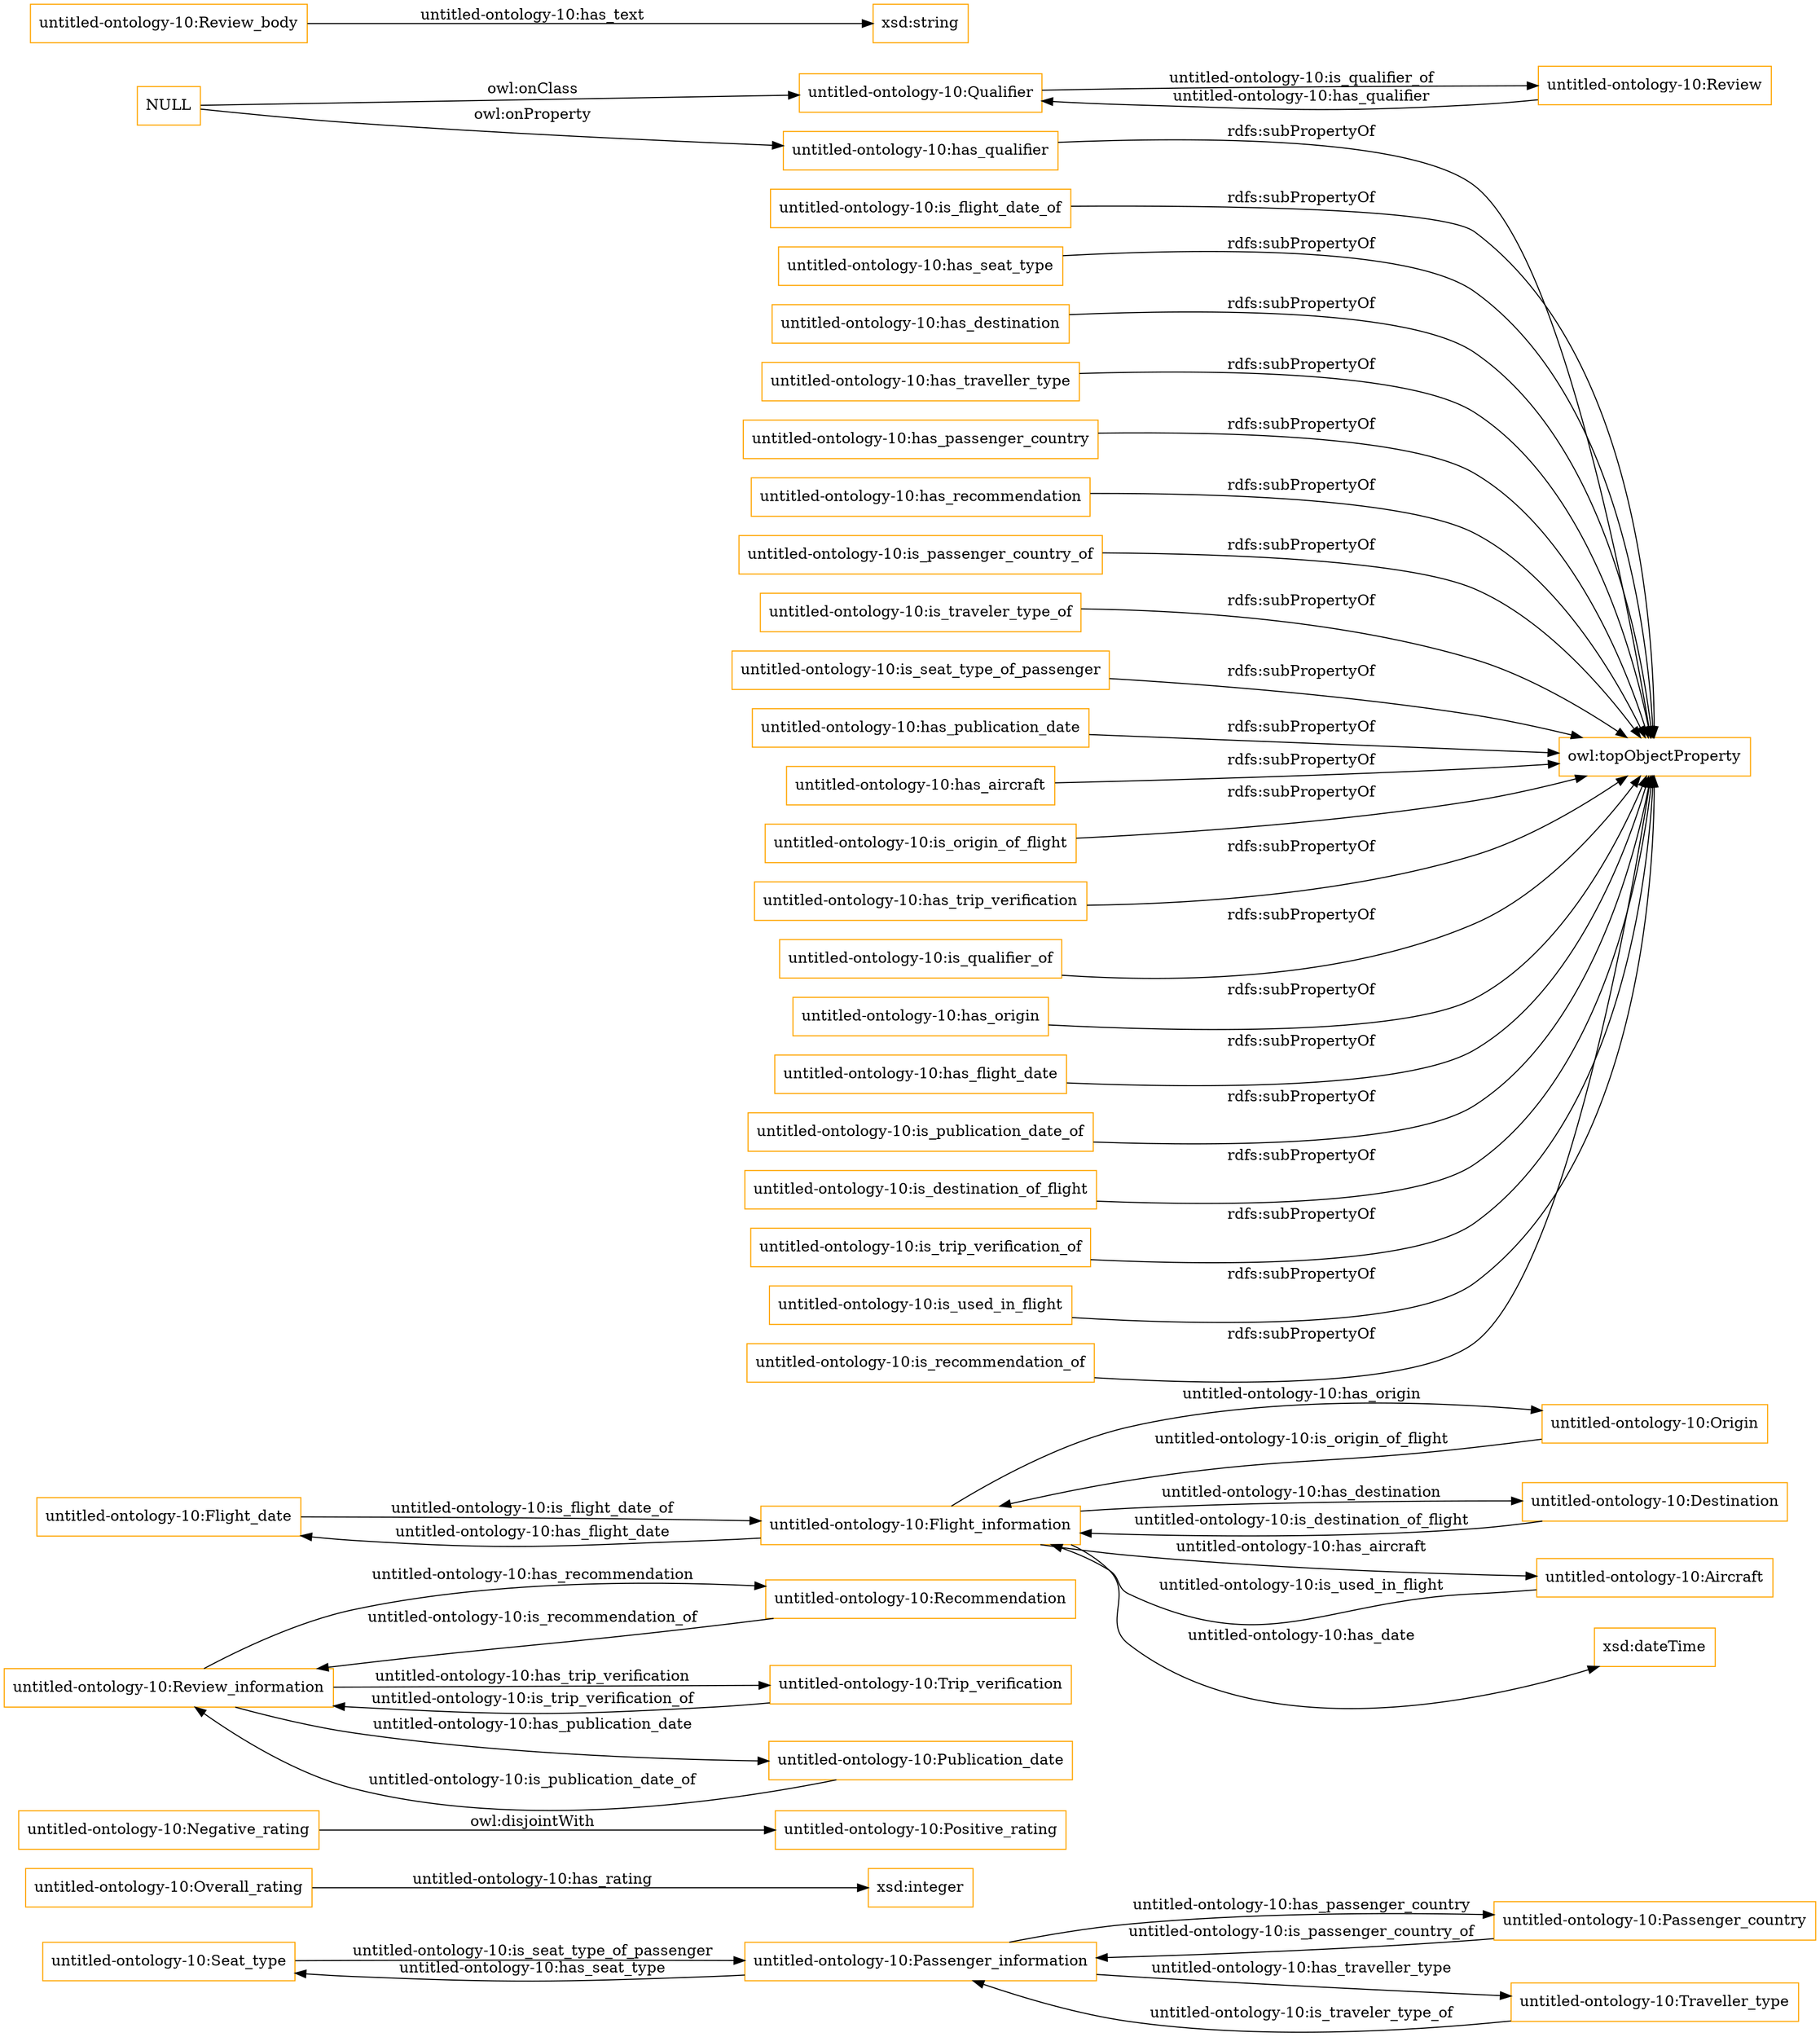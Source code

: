 digraph ar2dtool_diagram { 
rankdir=LR;
size="1501"
node [shape = rectangle, color="orange"]; "untitled-ontology-10:Seat_type" "untitled-ontology-10:Overall_rating" "untitled-ontology-10:Positive_rating" "untitled-ontology-10:Review_information" "untitled-ontology-10:Flight_date" "untitled-ontology-10:Qualifier" "untitled-ontology-10:Origin" "untitled-ontology-10:Negative_rating" "untitled-ontology-10:Destination" "untitled-ontology-10:Recommendation" "untitled-ontology-10:Flight_information" "untitled-ontology-10:Trip_verification" "untitled-ontology-10:Passenger_country" "untitled-ontology-10:Traveller_type" "untitled-ontology-10:Aircraft" "untitled-ontology-10:Review_body" "untitled-ontology-10:Review" "untitled-ontology-10:Passenger_information" "untitled-ontology-10:Publication_date" ; /*classes style*/
	"NULL" -> "untitled-ontology-10:Qualifier" [ label = "owl:onClass" ];
	"NULL" -> "untitled-ontology-10:has_qualifier" [ label = "owl:onProperty" ];
	"untitled-ontology-10:is_flight_date_of" -> "owl:topObjectProperty" [ label = "rdfs:subPropertyOf" ];
	"untitled-ontology-10:has_seat_type" -> "owl:topObjectProperty" [ label = "rdfs:subPropertyOf" ];
	"untitled-ontology-10:has_destination" -> "owl:topObjectProperty" [ label = "rdfs:subPropertyOf" ];
	"untitled-ontology-10:has_traveller_type" -> "owl:topObjectProperty" [ label = "rdfs:subPropertyOf" ];
	"untitled-ontology-10:has_passenger_country" -> "owl:topObjectProperty" [ label = "rdfs:subPropertyOf" ];
	"untitled-ontology-10:has_recommendation" -> "owl:topObjectProperty" [ label = "rdfs:subPropertyOf" ];
	"untitled-ontology-10:is_passenger_country_of" -> "owl:topObjectProperty" [ label = "rdfs:subPropertyOf" ];
	"untitled-ontology-10:is_traveler_type_of" -> "owl:topObjectProperty" [ label = "rdfs:subPropertyOf" ];
	"untitled-ontology-10:is_seat_type_of_passenger" -> "owl:topObjectProperty" [ label = "rdfs:subPropertyOf" ];
	"untitled-ontology-10:has_publication_date" -> "owl:topObjectProperty" [ label = "rdfs:subPropertyOf" ];
	"untitled-ontology-10:has_aircraft" -> "owl:topObjectProperty" [ label = "rdfs:subPropertyOf" ];
	"untitled-ontology-10:is_origin_of_flight" -> "owl:topObjectProperty" [ label = "rdfs:subPropertyOf" ];
	"untitled-ontology-10:has_trip_verification" -> "owl:topObjectProperty" [ label = "rdfs:subPropertyOf" ];
	"untitled-ontology-10:is_qualifier_of" -> "owl:topObjectProperty" [ label = "rdfs:subPropertyOf" ];
	"untitled-ontology-10:has_origin" -> "owl:topObjectProperty" [ label = "rdfs:subPropertyOf" ];
	"untitled-ontology-10:has_flight_date" -> "owl:topObjectProperty" [ label = "rdfs:subPropertyOf" ];
	"untitled-ontology-10:is_publication_date_of" -> "owl:topObjectProperty" [ label = "rdfs:subPropertyOf" ];
	"untitled-ontology-10:is_destination_of_flight" -> "owl:topObjectProperty" [ label = "rdfs:subPropertyOf" ];
	"untitled-ontology-10:is_trip_verification_of" -> "owl:topObjectProperty" [ label = "rdfs:subPropertyOf" ];
	"untitled-ontology-10:has_qualifier" -> "owl:topObjectProperty" [ label = "rdfs:subPropertyOf" ];
	"untitled-ontology-10:is_used_in_flight" -> "owl:topObjectProperty" [ label = "rdfs:subPropertyOf" ];
	"untitled-ontology-10:is_recommendation_of" -> "owl:topObjectProperty" [ label = "rdfs:subPropertyOf" ];
	"untitled-ontology-10:Negative_rating" -> "untitled-ontology-10:Positive_rating" [ label = "owl:disjointWith" ];
	"untitled-ontology-10:Overall_rating" -> "xsd:integer" [ label = "untitled-ontology-10:has_rating" ];
	"untitled-ontology-10:Flight_date" -> "untitled-ontology-10:Flight_information" [ label = "untitled-ontology-10:is_flight_date_of" ];
	"untitled-ontology-10:Passenger_information" -> "untitled-ontology-10:Seat_type" [ label = "untitled-ontology-10:has_seat_type" ];
	"untitled-ontology-10:Recommendation" -> "untitled-ontology-10:Review_information" [ label = "untitled-ontology-10:is_recommendation_of" ];
	"untitled-ontology-10:Flight_information" -> "untitled-ontology-10:Origin" [ label = "untitled-ontology-10:has_origin" ];
	"untitled-ontology-10:Passenger_country" -> "untitled-ontology-10:Passenger_information" [ label = "untitled-ontology-10:is_passenger_country_of" ];
	"untitled-ontology-10:Review" -> "untitled-ontology-10:Qualifier" [ label = "untitled-ontology-10:has_qualifier" ];
	"untitled-ontology-10:Qualifier" -> "untitled-ontology-10:Review" [ label = "untitled-ontology-10:is_qualifier_of" ];
	"untitled-ontology-10:Publication_date" -> "untitled-ontology-10:Review_information" [ label = "untitled-ontology-10:is_publication_date_of" ];
	"untitled-ontology-10:Traveller_type" -> "untitled-ontology-10:Passenger_information" [ label = "untitled-ontology-10:is_traveler_type_of" ];
	"untitled-ontology-10:Review_body" -> "xsd:string" [ label = "untitled-ontology-10:has_text" ];
	"untitled-ontology-10:Origin" -> "untitled-ontology-10:Flight_information" [ label = "untitled-ontology-10:is_origin_of_flight" ];
	"untitled-ontology-10:Review_information" -> "untitled-ontology-10:Trip_verification" [ label = "untitled-ontology-10:has_trip_verification" ];
	"untitled-ontology-10:Flight_information" -> "xsd:dateTime" [ label = "untitled-ontology-10:has_date" ];
	"untitled-ontology-10:Flight_information" -> "untitled-ontology-10:Flight_date" [ label = "untitled-ontology-10:has_flight_date" ];
	"untitled-ontology-10:Review_information" -> "untitled-ontology-10:Recommendation" [ label = "untitled-ontology-10:has_recommendation" ];
	"untitled-ontology-10:Review_information" -> "untitled-ontology-10:Publication_date" [ label = "untitled-ontology-10:has_publication_date" ];
	"untitled-ontology-10:Flight_information" -> "untitled-ontology-10:Destination" [ label = "untitled-ontology-10:has_destination" ];
	"untitled-ontology-10:Passenger_information" -> "untitled-ontology-10:Traveller_type" [ label = "untitled-ontology-10:has_traveller_type" ];
	"untitled-ontology-10:Passenger_information" -> "untitled-ontology-10:Passenger_country" [ label = "untitled-ontology-10:has_passenger_country" ];
	"untitled-ontology-10:Destination" -> "untitled-ontology-10:Flight_information" [ label = "untitled-ontology-10:is_destination_of_flight" ];
	"untitled-ontology-10:Trip_verification" -> "untitled-ontology-10:Review_information" [ label = "untitled-ontology-10:is_trip_verification_of" ];
	"untitled-ontology-10:Flight_information" -> "untitled-ontology-10:Aircraft" [ label = "untitled-ontology-10:has_aircraft" ];
	"untitled-ontology-10:Seat_type" -> "untitled-ontology-10:Passenger_information" [ label = "untitled-ontology-10:is_seat_type_of_passenger" ];
	"untitled-ontology-10:Aircraft" -> "untitled-ontology-10:Flight_information" [ label = "untitled-ontology-10:is_used_in_flight" ];

}
